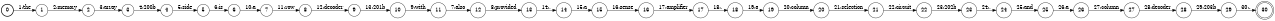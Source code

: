 digraph FST {
rankdir = LR;
size = "8.5,11";
label = "";
center = 1;
orientation = Portrait;
ranksep = "0.4";
nodesep = "0.25";
0 [label = "0", shape = circle, style = bold, fontsize = 14]
	0 -> 1 [label = "1:the", fontsize = 14];
1 [label = "1", shape = circle, style = solid, fontsize = 14]
	1 -> 2 [label = "2:memory", fontsize = 14];
2 [label = "2", shape = circle, style = solid, fontsize = 14]
	2 -> 3 [label = "3:array", fontsize = 14];
3 [label = "3", shape = circle, style = solid, fontsize = 14]
	3 -> 4 [label = "4:200b", fontsize = 14];
4 [label = "4", shape = circle, style = solid, fontsize = 14]
	4 -> 5 [label = "5:side", fontsize = 14];
5 [label = "5", shape = circle, style = solid, fontsize = 14]
	5 -> 6 [label = "6:is", fontsize = 14];
6 [label = "6", shape = circle, style = solid, fontsize = 14]
	6 -> 7 [label = "10:a", fontsize = 14];
7 [label = "7", shape = circle, style = solid, fontsize = 14]
	7 -> 8 [label = "11:row", fontsize = 14];
8 [label = "8", shape = circle, style = solid, fontsize = 14]
	8 -> 9 [label = "12:decoder", fontsize = 14];
9 [label = "9", shape = circle, style = solid, fontsize = 14]
	9 -> 10 [label = "13:201b", fontsize = 14];
10 [label = "10", shape = circle, style = solid, fontsize = 14]
	10 -> 11 [label = "9:with", fontsize = 14];
11 [label = "11", shape = circle, style = solid, fontsize = 14]
	11 -> 12 [label = "7:also", fontsize = 14];
12 [label = "12", shape = circle, style = solid, fontsize = 14]
	12 -> 13 [label = "8:provided", fontsize = 14];
13 [label = "13", shape = circle, style = solid, fontsize = 14]
	13 -> 14 [label = "14:,", fontsize = 14];
14 [label = "14", shape = circle, style = solid, fontsize = 14]
	14 -> 15 [label = "15:a", fontsize = 14];
15 [label = "15", shape = circle, style = solid, fontsize = 14]
	15 -> 16 [label = "16:sense", fontsize = 14];
16 [label = "16", shape = circle, style = solid, fontsize = 14]
	16 -> 17 [label = "17:amplifier", fontsize = 14];
17 [label = "17", shape = circle, style = solid, fontsize = 14]
	17 -> 18 [label = "18:,", fontsize = 14];
18 [label = "18", shape = circle, style = solid, fontsize = 14]
	18 -> 19 [label = "19:a", fontsize = 14];
19 [label = "19", shape = circle, style = solid, fontsize = 14]
	19 -> 20 [label = "20:column", fontsize = 14];
20 [label = "20", shape = circle, style = solid, fontsize = 14]
	20 -> 21 [label = "21:selection", fontsize = 14];
21 [label = "21", shape = circle, style = solid, fontsize = 14]
	21 -> 22 [label = "22:circuit", fontsize = 14];
22 [label = "22", shape = circle, style = solid, fontsize = 14]
	22 -> 23 [label = "23:202b", fontsize = 14];
23 [label = "23", shape = circle, style = solid, fontsize = 14]
	23 -> 24 [label = "24:,", fontsize = 14];
24 [label = "24", shape = circle, style = solid, fontsize = 14]
	24 -> 25 [label = "25:and", fontsize = 14];
25 [label = "25", shape = circle, style = solid, fontsize = 14]
	25 -> 26 [label = "26:a", fontsize = 14];
26 [label = "26", shape = circle, style = solid, fontsize = 14]
	26 -> 27 [label = "27:column", fontsize = 14];
27 [label = "27", shape = circle, style = solid, fontsize = 14]
	27 -> 28 [label = "28:decoder", fontsize = 14];
28 [label = "28", shape = circle, style = solid, fontsize = 14]
	28 -> 29 [label = "29:203b", fontsize = 14];
29 [label = "29", shape = circle, style = solid, fontsize = 14]
	29 -> 30 [label = "30:.", fontsize = 14];
30 [label = "30", shape = doublecircle, style = solid, fontsize = 14]
}
